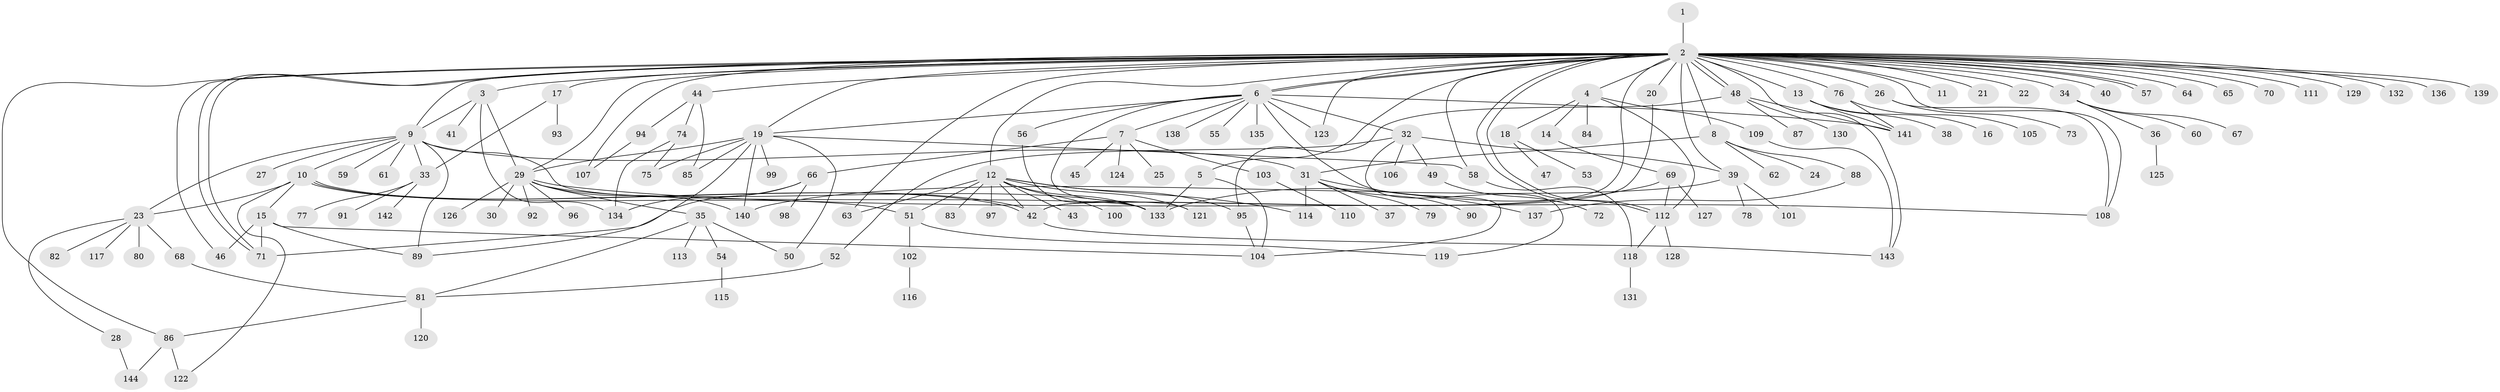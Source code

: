 // coarse degree distribution, {1: 0.6162790697674418, 40: 0.011627906976744186, 10: 0.011627906976744186, 3: 0.05813953488372093, 26: 0.011627906976744186, 5: 0.011627906976744186, 7: 0.023255813953488372, 9: 0.011627906976744186, 12: 0.011627906976744186, 4: 0.10465116279069768, 2: 0.11627906976744186, 6: 0.011627906976744186}
// Generated by graph-tools (version 1.1) at 2025/18/03/04/25 18:18:16]
// undirected, 144 vertices, 205 edges
graph export_dot {
graph [start="1"]
  node [color=gray90,style=filled];
  1;
  2;
  3;
  4;
  5;
  6;
  7;
  8;
  9;
  10;
  11;
  12;
  13;
  14;
  15;
  16;
  17;
  18;
  19;
  20;
  21;
  22;
  23;
  24;
  25;
  26;
  27;
  28;
  29;
  30;
  31;
  32;
  33;
  34;
  35;
  36;
  37;
  38;
  39;
  40;
  41;
  42;
  43;
  44;
  45;
  46;
  47;
  48;
  49;
  50;
  51;
  52;
  53;
  54;
  55;
  56;
  57;
  58;
  59;
  60;
  61;
  62;
  63;
  64;
  65;
  66;
  67;
  68;
  69;
  70;
  71;
  72;
  73;
  74;
  75;
  76;
  77;
  78;
  79;
  80;
  81;
  82;
  83;
  84;
  85;
  86;
  87;
  88;
  89;
  90;
  91;
  92;
  93;
  94;
  95;
  96;
  97;
  98;
  99;
  100;
  101;
  102;
  103;
  104;
  105;
  106;
  107;
  108;
  109;
  110;
  111;
  112;
  113;
  114;
  115;
  116;
  117;
  118;
  119;
  120;
  121;
  122;
  123;
  124;
  125;
  126;
  127;
  128;
  129;
  130;
  131;
  132;
  133;
  134;
  135;
  136;
  137;
  138;
  139;
  140;
  141;
  142;
  143;
  144;
  1 -- 2;
  2 -- 3;
  2 -- 4;
  2 -- 5;
  2 -- 6;
  2 -- 6;
  2 -- 8;
  2 -- 9;
  2 -- 11;
  2 -- 12;
  2 -- 13;
  2 -- 17;
  2 -- 19;
  2 -- 20;
  2 -- 21;
  2 -- 22;
  2 -- 26;
  2 -- 29;
  2 -- 34;
  2 -- 39;
  2 -- 40;
  2 -- 42;
  2 -- 44;
  2 -- 46;
  2 -- 48;
  2 -- 48;
  2 -- 57;
  2 -- 57;
  2 -- 58;
  2 -- 63;
  2 -- 64;
  2 -- 65;
  2 -- 70;
  2 -- 71;
  2 -- 71;
  2 -- 76;
  2 -- 86;
  2 -- 107;
  2 -- 108;
  2 -- 111;
  2 -- 112;
  2 -- 112;
  2 -- 123;
  2 -- 129;
  2 -- 132;
  2 -- 136;
  2 -- 139;
  2 -- 143;
  3 -- 9;
  3 -- 29;
  3 -- 41;
  3 -- 134;
  4 -- 14;
  4 -- 18;
  4 -- 84;
  4 -- 109;
  4 -- 112;
  5 -- 104;
  5 -- 133;
  6 -- 7;
  6 -- 19;
  6 -- 32;
  6 -- 55;
  6 -- 56;
  6 -- 104;
  6 -- 121;
  6 -- 123;
  6 -- 135;
  6 -- 138;
  6 -- 141;
  7 -- 25;
  7 -- 45;
  7 -- 66;
  7 -- 103;
  7 -- 124;
  8 -- 24;
  8 -- 31;
  8 -- 62;
  8 -- 88;
  9 -- 10;
  9 -- 23;
  9 -- 27;
  9 -- 31;
  9 -- 33;
  9 -- 59;
  9 -- 61;
  9 -- 89;
  9 -- 133;
  10 -- 15;
  10 -- 23;
  10 -- 42;
  10 -- 42;
  10 -- 51;
  10 -- 122;
  12 -- 42;
  12 -- 43;
  12 -- 51;
  12 -- 63;
  12 -- 83;
  12 -- 95;
  12 -- 97;
  12 -- 100;
  12 -- 114;
  12 -- 121;
  12 -- 133;
  13 -- 16;
  13 -- 38;
  13 -- 141;
  14 -- 69;
  15 -- 46;
  15 -- 71;
  15 -- 89;
  15 -- 104;
  17 -- 33;
  17 -- 93;
  18 -- 47;
  18 -- 53;
  19 -- 29;
  19 -- 50;
  19 -- 58;
  19 -- 75;
  19 -- 85;
  19 -- 89;
  19 -- 99;
  19 -- 140;
  20 -- 42;
  23 -- 28;
  23 -- 68;
  23 -- 80;
  23 -- 82;
  23 -- 117;
  26 -- 73;
  26 -- 108;
  28 -- 144;
  29 -- 30;
  29 -- 35;
  29 -- 92;
  29 -- 96;
  29 -- 108;
  29 -- 126;
  29 -- 133;
  29 -- 140;
  31 -- 37;
  31 -- 79;
  31 -- 90;
  31 -- 114;
  31 -- 137;
  32 -- 39;
  32 -- 49;
  32 -- 52;
  32 -- 106;
  32 -- 119;
  33 -- 77;
  33 -- 91;
  33 -- 142;
  34 -- 36;
  34 -- 60;
  34 -- 67;
  35 -- 50;
  35 -- 54;
  35 -- 81;
  35 -- 113;
  36 -- 125;
  39 -- 78;
  39 -- 101;
  39 -- 140;
  42 -- 143;
  44 -- 74;
  44 -- 85;
  44 -- 94;
  48 -- 87;
  48 -- 95;
  48 -- 130;
  48 -- 141;
  49 -- 72;
  51 -- 102;
  51 -- 119;
  52 -- 81;
  54 -- 115;
  56 -- 133;
  58 -- 118;
  66 -- 71;
  66 -- 98;
  66 -- 134;
  68 -- 81;
  69 -- 112;
  69 -- 127;
  69 -- 133;
  74 -- 75;
  74 -- 134;
  76 -- 105;
  76 -- 141;
  81 -- 86;
  81 -- 120;
  86 -- 122;
  86 -- 144;
  88 -- 137;
  94 -- 107;
  95 -- 104;
  102 -- 116;
  103 -- 110;
  109 -- 143;
  112 -- 118;
  112 -- 128;
  118 -- 131;
}
